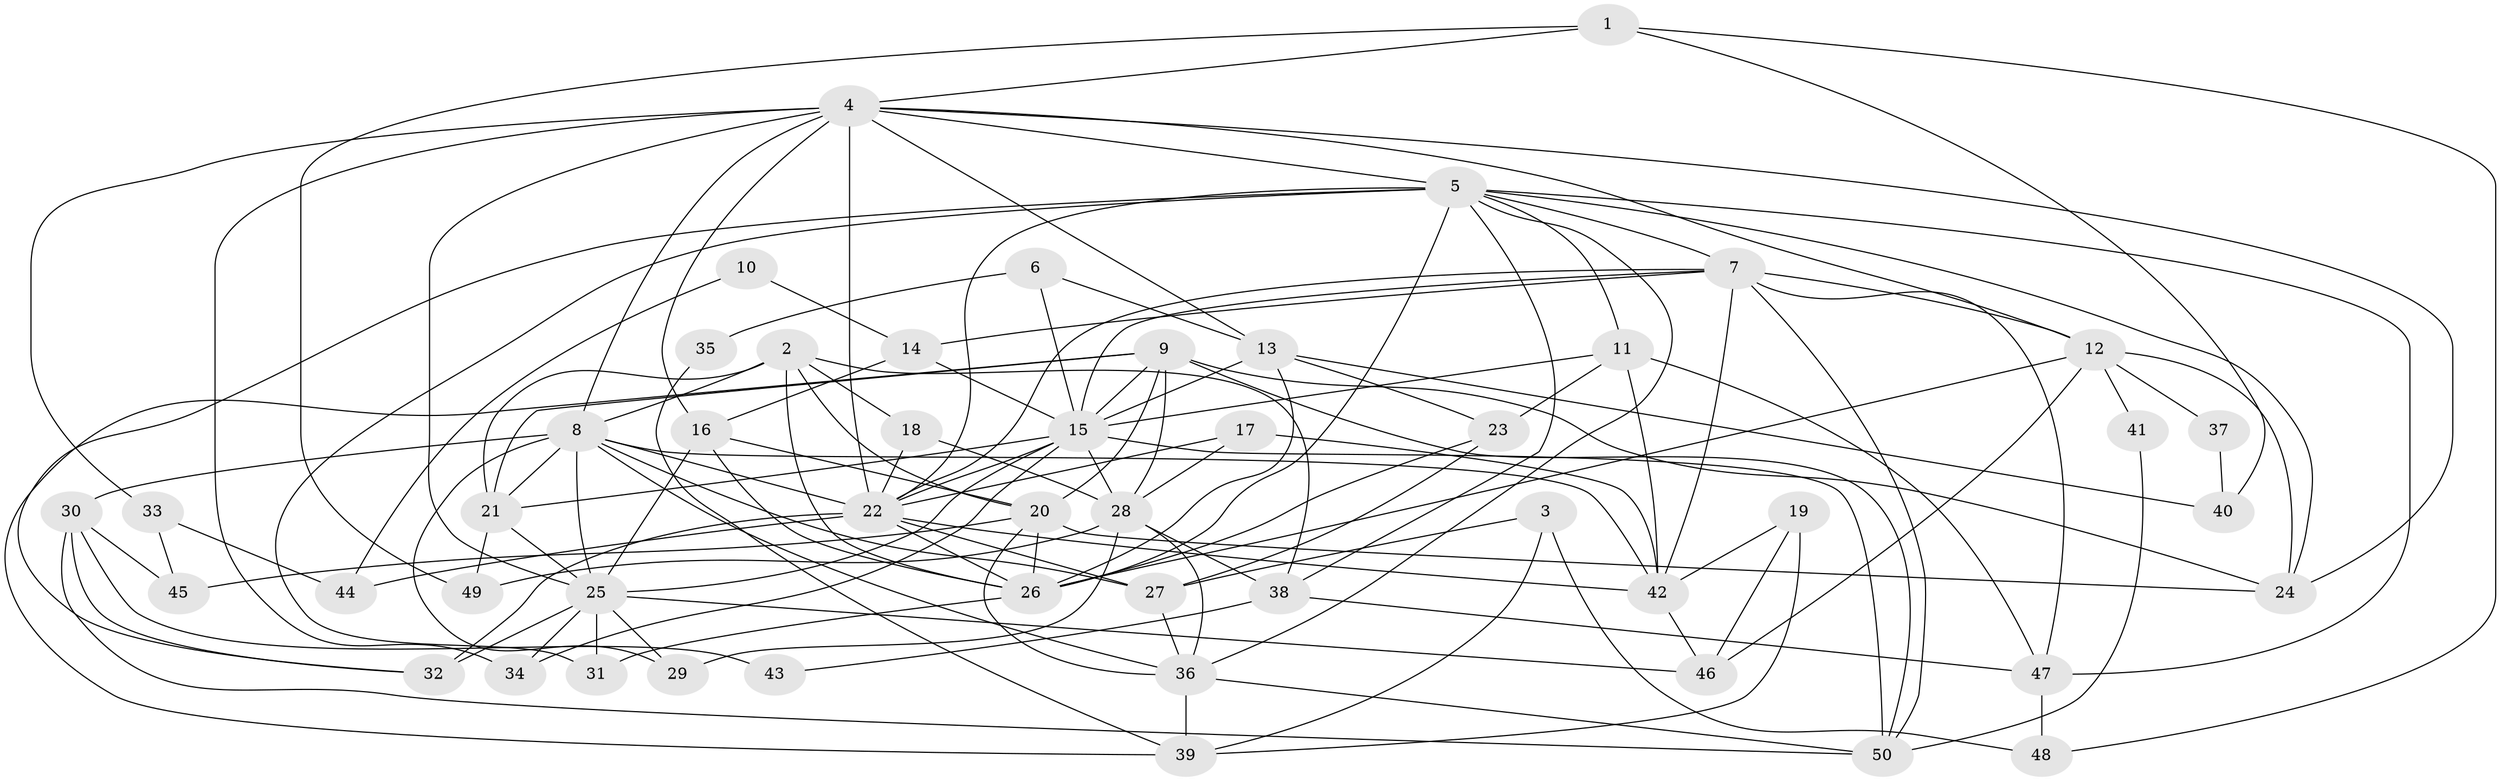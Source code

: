 // original degree distribution, {4: 0.25252525252525254, 5: 0.24242424242424243, 3: 0.24242424242424243, 6: 0.09090909090909091, 2: 0.1414141414141414, 7: 0.020202020202020204, 8: 0.010101010101010102}
// Generated by graph-tools (version 1.1) at 2025/51/03/04/25 22:51:13]
// undirected, 50 vertices, 131 edges
graph export_dot {
  node [color=gray90,style=filled];
  1;
  2;
  3;
  4;
  5;
  6;
  7;
  8;
  9;
  10;
  11;
  12;
  13;
  14;
  15;
  16;
  17;
  18;
  19;
  20;
  21;
  22;
  23;
  24;
  25;
  26;
  27;
  28;
  29;
  30;
  31;
  32;
  33;
  34;
  35;
  36;
  37;
  38;
  39;
  40;
  41;
  42;
  43;
  44;
  45;
  46;
  47;
  48;
  49;
  50;
  1 -- 4 [weight=1.0];
  1 -- 40 [weight=1.0];
  1 -- 48 [weight=1.0];
  1 -- 49 [weight=1.0];
  2 -- 8 [weight=1.0];
  2 -- 18 [weight=1.0];
  2 -- 20 [weight=1.0];
  2 -- 21 [weight=1.0];
  2 -- 26 [weight=2.0];
  2 -- 38 [weight=1.0];
  3 -- 27 [weight=1.0];
  3 -- 39 [weight=1.0];
  3 -- 48 [weight=1.0];
  4 -- 5 [weight=1.0];
  4 -- 8 [weight=1.0];
  4 -- 12 [weight=1.0];
  4 -- 13 [weight=1.0];
  4 -- 16 [weight=1.0];
  4 -- 22 [weight=1.0];
  4 -- 24 [weight=1.0];
  4 -- 25 [weight=1.0];
  4 -- 33 [weight=1.0];
  4 -- 34 [weight=1.0];
  5 -- 7 [weight=2.0];
  5 -- 11 [weight=1.0];
  5 -- 22 [weight=3.0];
  5 -- 24 [weight=1.0];
  5 -- 26 [weight=1.0];
  5 -- 31 [weight=1.0];
  5 -- 32 [weight=1.0];
  5 -- 36 [weight=1.0];
  5 -- 38 [weight=1.0];
  5 -- 47 [weight=1.0];
  6 -- 13 [weight=1.0];
  6 -- 15 [weight=2.0];
  6 -- 35 [weight=1.0];
  7 -- 12 [weight=1.0];
  7 -- 14 [weight=1.0];
  7 -- 15 [weight=2.0];
  7 -- 22 [weight=2.0];
  7 -- 42 [weight=1.0];
  7 -- 47 [weight=1.0];
  7 -- 50 [weight=1.0];
  8 -- 21 [weight=1.0];
  8 -- 22 [weight=2.0];
  8 -- 25 [weight=1.0];
  8 -- 27 [weight=1.0];
  8 -- 29 [weight=1.0];
  8 -- 30 [weight=2.0];
  8 -- 36 [weight=1.0];
  8 -- 42 [weight=2.0];
  9 -- 15 [weight=1.0];
  9 -- 20 [weight=1.0];
  9 -- 21 [weight=1.0];
  9 -- 24 [weight=1.0];
  9 -- 28 [weight=1.0];
  9 -- 39 [weight=1.0];
  9 -- 50 [weight=1.0];
  10 -- 14 [weight=1.0];
  10 -- 44 [weight=1.0];
  11 -- 15 [weight=1.0];
  11 -- 23 [weight=1.0];
  11 -- 42 [weight=1.0];
  11 -- 47 [weight=1.0];
  12 -- 24 [weight=1.0];
  12 -- 26 [weight=1.0];
  12 -- 37 [weight=1.0];
  12 -- 41 [weight=1.0];
  12 -- 46 [weight=1.0];
  13 -- 15 [weight=1.0];
  13 -- 23 [weight=1.0];
  13 -- 26 [weight=1.0];
  13 -- 40 [weight=1.0];
  14 -- 15 [weight=1.0];
  14 -- 16 [weight=1.0];
  15 -- 21 [weight=1.0];
  15 -- 22 [weight=1.0];
  15 -- 25 [weight=1.0];
  15 -- 28 [weight=1.0];
  15 -- 34 [weight=2.0];
  15 -- 50 [weight=1.0];
  16 -- 20 [weight=1.0];
  16 -- 25 [weight=1.0];
  16 -- 26 [weight=1.0];
  17 -- 22 [weight=2.0];
  17 -- 28 [weight=1.0];
  17 -- 42 [weight=1.0];
  18 -- 22 [weight=1.0];
  18 -- 28 [weight=1.0];
  19 -- 39 [weight=1.0];
  19 -- 42 [weight=1.0];
  19 -- 46 [weight=1.0];
  20 -- 24 [weight=1.0];
  20 -- 26 [weight=1.0];
  20 -- 36 [weight=1.0];
  20 -- 45 [weight=1.0];
  21 -- 25 [weight=1.0];
  21 -- 49 [weight=1.0];
  22 -- 26 [weight=1.0];
  22 -- 27 [weight=1.0];
  22 -- 32 [weight=1.0];
  22 -- 42 [weight=1.0];
  22 -- 44 [weight=1.0];
  23 -- 26 [weight=1.0];
  23 -- 27 [weight=1.0];
  25 -- 29 [weight=3.0];
  25 -- 31 [weight=1.0];
  25 -- 32 [weight=2.0];
  25 -- 34 [weight=1.0];
  25 -- 46 [weight=1.0];
  26 -- 31 [weight=1.0];
  27 -- 36 [weight=1.0];
  28 -- 29 [weight=1.0];
  28 -- 36 [weight=1.0];
  28 -- 38 [weight=1.0];
  28 -- 49 [weight=1.0];
  30 -- 32 [weight=1.0];
  30 -- 43 [weight=1.0];
  30 -- 45 [weight=1.0];
  30 -- 50 [weight=1.0];
  33 -- 44 [weight=1.0];
  33 -- 45 [weight=1.0];
  35 -- 39 [weight=1.0];
  36 -- 39 [weight=1.0];
  36 -- 50 [weight=1.0];
  37 -- 40 [weight=1.0];
  38 -- 43 [weight=1.0];
  38 -- 47 [weight=1.0];
  41 -- 50 [weight=1.0];
  42 -- 46 [weight=1.0];
  47 -- 48 [weight=1.0];
}
